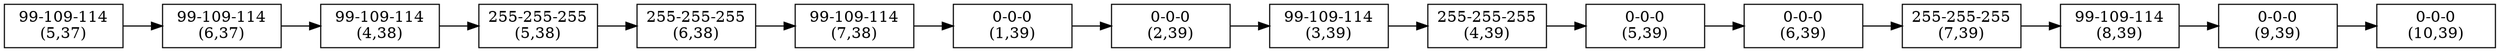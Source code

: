digraph linearMatrix
{
    rankdir=LR;
    node [ shape = box]
     node [width = 1.5, height = 0.55];
    //Nodes and links creation
    Nodo0[label ="99-109-114\n(5,37)"];
    Nodo0->Nodo1
    Nodo1[label ="99-109-114\n(6,37)"];
    Nodo1->Nodo2
    Nodo2[label ="99-109-114\n(4,38)"];
    Nodo2->Nodo3
    Nodo3[label ="255-255-255\n(5,38)"];
    Nodo3->Nodo4
    Nodo4[label ="255-255-255\n(6,38)"];
    Nodo4->Nodo5
    Nodo5[label ="99-109-114\n(7,38)"];
    Nodo5->Nodo6
    Nodo6[label ="0-0-0\n(1,39)"];
    Nodo6->Nodo7
    Nodo7[label ="0-0-0\n(2,39)"];
    Nodo7->Nodo8
    Nodo8[label ="99-109-114\n(3,39)"];
    Nodo8->Nodo9
    Nodo9[label ="255-255-255\n(4,39)"];
    Nodo9->Nodo10
    Nodo10[label ="0-0-0\n(5,39)"];
    Nodo10->Nodo11
    Nodo11[label ="0-0-0\n(6,39)"];
    Nodo11->Nodo12
    Nodo12[label ="255-255-255\n(7,39)"];
    Nodo12->Nodo13
    Nodo13[label ="99-109-114\n(8,39)"];
    Nodo13->Nodo14
    Nodo14[label ="0-0-0\n(9,39)"];
    Nodo14->Nodo15
    Nodo15[label ="0-0-0\n(10,39)"];
}